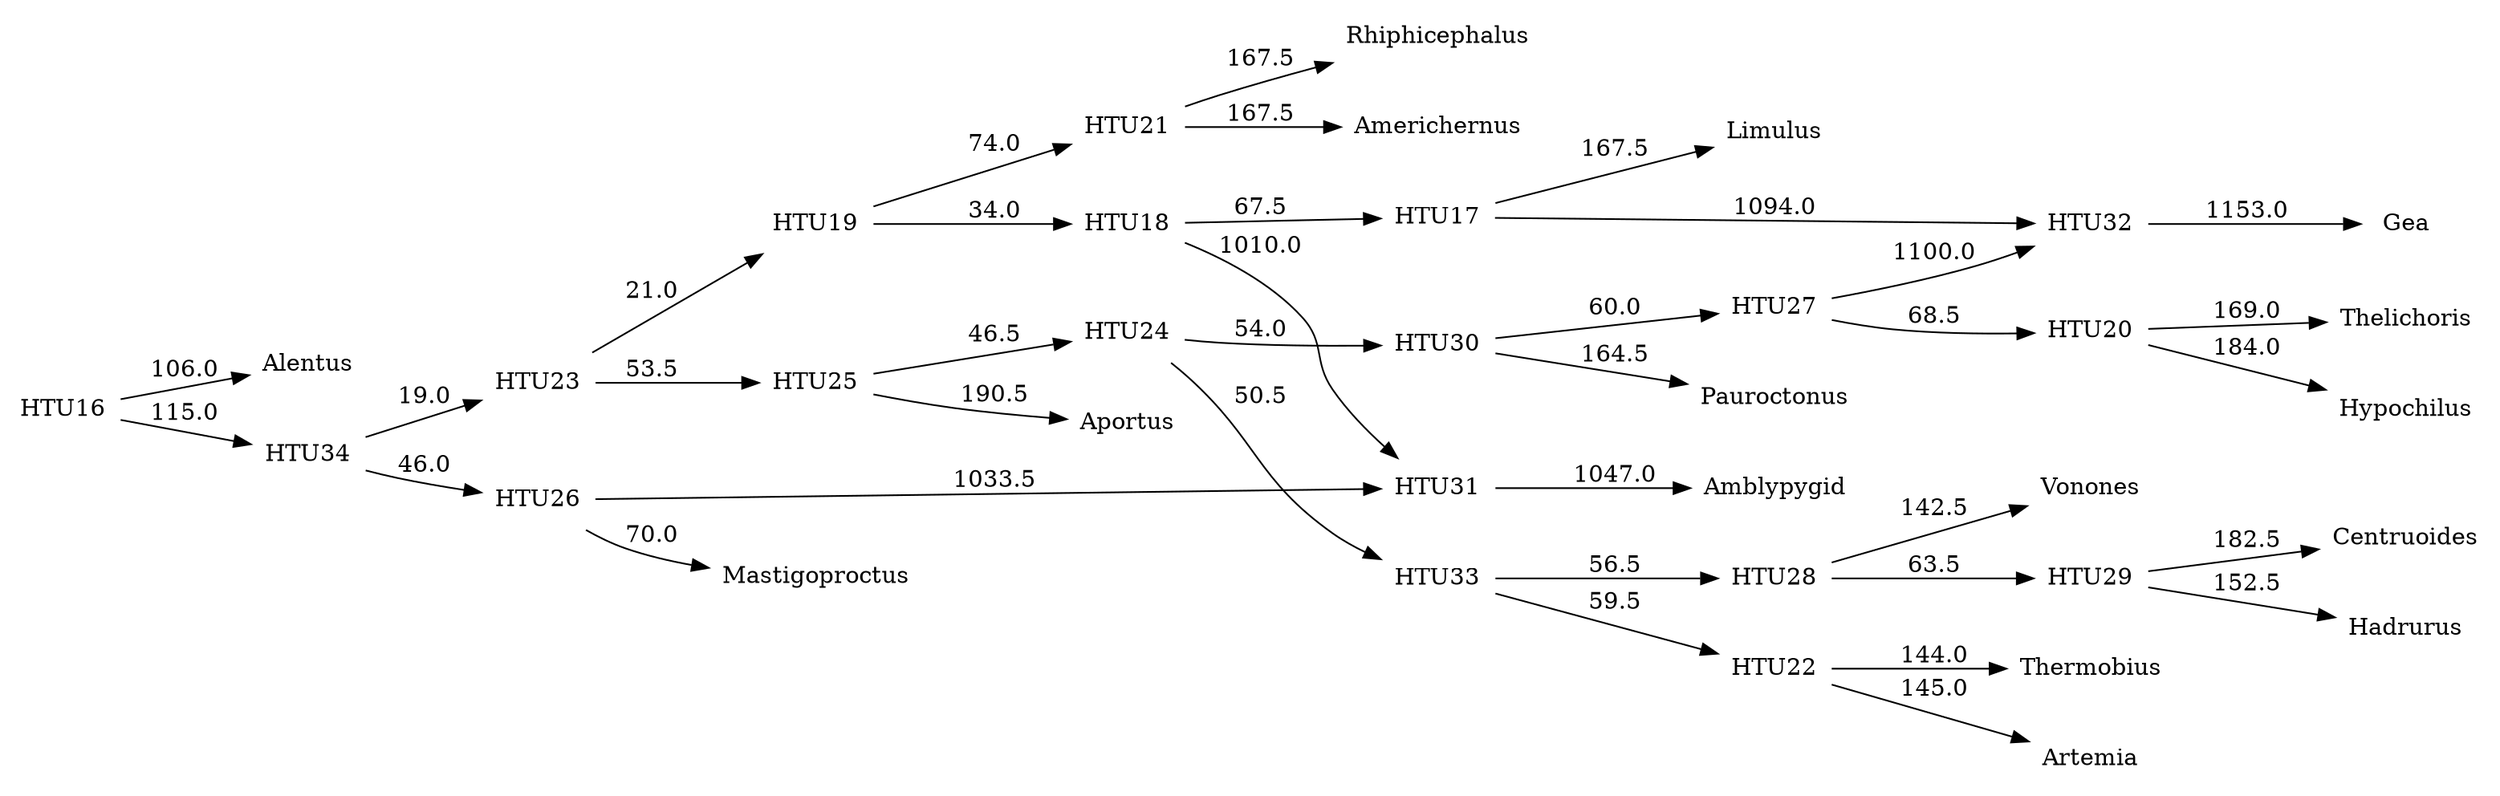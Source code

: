 digraph G {
	rankdir = LR;	node [ shape = none];

    0 [label=Alentus];
    1 [label=Amblypygid];
    2 [label=Americhernus];
    3 [label=Aportus];
    4 [label=Artemia];
    5 [label=Centruoides];
    6 [label=Gea];
    7 [label=Hadrurus];
    8 [label=Hypochilus];
    9 [label=Limulus];
    10 [label=Mastigoproctus];
    11 [label=Pauroctonus];
    12 [label=Rhiphicephalus];
    13 [label=Thelichoris];
    14 [label=Thermobius];
    15 [label=Vonones];
    16 [label=HTU16];
    17 [label=HTU17];
    18 [label=HTU18];
    19 [label=HTU19];
    20 [label=HTU20];
    21 [label=HTU21];
    22 [label=HTU22];
    23 [label=HTU23];
    24 [label=HTU24];
    25 [label=HTU25];
    26 [label=HTU26];
    27 [label=HTU27];
    28 [label=HTU28];
    29 [label=HTU29];
    30 [label=HTU30];
    31 [label=HTU31];
    32 [label=HTU32];
    33 [label=HTU33];
    34 [label=HTU34];
    16 -> 0 [label=106.0];
    16 -> 34 [label=115.0];
    17 -> 9 [label=167.5];
    17 -> 32 [label=1094.0];
    18 -> 17 [label=67.5];
    18 -> 31 [label=1010.0];
    19 -> 18 [label=34.0];
    19 -> 21 [label=74.0];
    20 -> 8 [label=184.0];
    20 -> 13 [label=169.0];
    21 -> 2 [label=167.5];
    21 -> 12 [label=167.5];
    22 -> 4 [label=145.0];
    22 -> 14 [label=144.0];
    23 -> 19 [label=21.0];
    23 -> 25 [label=53.5];
    24 -> 30 [label=54.0];
    24 -> 33 [label=50.5];
    25 -> 3 [label=190.5];
    25 -> 24 [label=46.5];
    26 -> 10 [label=70.0];
    26 -> 31 [label=1033.5];
    27 -> 20 [label=68.5];
    27 -> 32 [label=1100.0];
    28 -> 15 [label=142.5];
    28 -> 29 [label=63.5];
    29 -> 5 [label=182.5];
    29 -> 7 [label=152.5];
    30 -> 11 [label=164.5];
    30 -> 27 [label=60.0];
    31 -> 1 [label=1047.0];
    32 -> 6 [label=1153.0];
    33 -> 22 [label=59.5];
    33 -> 28 [label=56.5];
    34 -> 23 [label=19.0];
    34 -> 26 [label=46.0];
}
//3095.0
digraph G {
	rankdir = LR;	node [ shape = none];

    0 [label=Alentus];
    1 [label=Amblypygid];
    2 [label=Americhernus];
    3 [label=Aportus];
    4 [label=Artemia];
    5 [label=Centruoides];
    6 [label=Gea];
    7 [label=Hadrurus];
    8 [label=Hypochilus];
    9 [label=Limulus];
    10 [label=Mastigoproctus];
    11 [label=Pauroctonus];
    12 [label=Rhiphicephalus];
    13 [label=Thelichoris];
    14 [label=Thermobius];
    15 [label=Vonones];
    16 [label=HTU16];
    17 [label=HTU17];
    18 [label=HTU18];
    19 [label=HTU19];
    20 [label=HTU20];
    21 [label=HTU21];
    22 [label=HTU22];
    23 [label=HTU23];
    24 [label=HTU24];
    25 [label=HTU25];
    26 [label=HTU26];
    27 [label=HTU27];
    28 [label=HTU28];
    29 [label=HTU29];
    30 [label=HTU30];
    16 -> 0 [label=104.5];
    16 -> 30 [label=111.5];
    17 -> 6 [label=198.5];
    17 -> 9 [label=165.5];
    18 -> 1 [label=112.5];
    18 -> 17 [label=74.0];
    19 -> 18 [label=40.0];
    19 -> 21 [label=72.0];
    20 -> 8 [label=188.0];
    20 -> 13 [label=153.0];
    21 -> 2 [label=170.5];
    21 -> 12 [label=165.5];
    22 -> 4 [label=137.0];
    22 -> 14 [label=140.0];
    23 -> 19 [label=30.5];
    23 -> 25 [label=55.5];
    24 -> 28 [label=54.5];
    24 -> 29 [label=51.5];
    25 -> 3 [label=184.5];
    25 -> 24 [label=47.0];
    26 -> 15 [label=142.0];
    26 -> 27 [label=57.5];
    27 -> 5 [label=177.5];
    27 -> 7 [label=151.5];
    28 -> 11 [label=150.5];
    28 -> 20 [label=70.0];
    29 -> 22 [label=58.5];
    29 -> 26 [label=57.5];
    30 -> 10 [label=91.5];
    30 -> 23 [label=25.5];
}
//2850.0
digraph G {
	rankdir = LR;	node [ shape = none];

    0 [label=Alentus];
    1 [label=Amblypygid];
    2 [label=Americhernus];
    3 [label=Aportus];
    4 [label=Artemia];
    5 [label=Centruoides];
    6 [label=Gea];
    7 [label=Hadrurus];
    8 [label=Hypochilus];
    9 [label=Limulus];
    10 [label=Mastigoproctus];
    11 [label=Pauroctonus];
    12 [label=Rhiphicephalus];
    13 [label=Thelichoris];
    14 [label=Thermobius];
    15 [label=Vonones];
    16 [label=HTU16];
    17 [label=HTU17];
    18 [label=HTU18];
    19 [label=HTU19];
    20 [label=HTU20];
    21 [label=HTU21];
    22 [label=HTU22];
    23 [label=HTU23];
    24 [label=HTU24];
    25 [label=HTU25];
    26 [label=HTU26];
    27 [label=HTU27];
    28 [label=HTU28];
    29 [label=HTU29];
    30 [label=HTU30];
    16 -> 0 [label=96.5];
    16 -> 30 [label=101.5];
    17 -> 1 [label=135.0];
    17 -> 9 [label=167.0];
    18 -> 17 [label=40.0];
    18 -> 20 [label=68.5];
    19 -> 8 [label=186.5];
    19 -> 13 [label=165.5];
    20 -> 2 [label=172.5];
    20 -> 12 [label=165.5];
    21 -> 4 [label=139.5];
    21 -> 14 [label=140.5];
    22 -> 18 [label=27.5];
    22 -> 24 [label=54.5];
    23 -> 28 [label=56.0];
    23 -> 29 [label=50.0];
    24 -> 3 [label=179.0];
    24 -> 23 [label=53.5];
    25 -> 6 [label=149.5];
    25 -> 19 [label=68.0];
    26 -> 15 [label=141.0];
    26 -> 27 [label=62.0];
    27 -> 5 [label=181.5];
    27 -> 7 [label=153.5];
    28 -> 11 [label=162.5];
    28 -> 25 [label=63.0];
    29 -> 21 [label=54.5];
    29 -> 26 [label=54.5];
    30 -> 10 [label=106.0];
    30 -> 22 [label=18.5];
}
//2806.0
digraph G {
	rankdir = LR;	node [ shape = none];

    0 [label=Alentus];
    1 [label=Amblypygid];
    2 [label=Americhernus];
    3 [label=Aportus];
    4 [label=Artemia];
    5 [label=Centruoides];
    6 [label=Gea];
    7 [label=Hadrurus];
    8 [label=Hypochilus];
    9 [label=Limulus];
    10 [label=Mastigoproctus];
    11 [label=Pauroctonus];
    12 [label=Rhiphicephalus];
    13 [label=Thelichoris];
    14 [label=Thermobius];
    15 [label=Vonones];
    16 [label=HTU16];
    17 [label=HTU17];
    18 [label=HTU18];
    19 [label=HTU19];
    20 [label=HTU20];
    21 [label=HTU21];
    22 [label=HTU22];
    23 [label=HTU23];
    24 [label=HTU24];
    25 [label=HTU25];
    26 [label=HTU26];
    27 [label=HTU27];
    28 [label=HTU28];
    29 [label=HTU29];
    30 [label=HTU30];
    16 -> 0 [label=96.5];
    16 -> 30 [label=101.5];
    17 -> 1 [label=135.0];
    17 -> 9 [label=167.0];
    18 -> 17 [label=40.0];
    18 -> 20 [label=68.5];
    19 -> 8 [label=186.5];
    19 -> 13 [label=165.5];
    20 -> 2 [label=172.5];
    20 -> 12 [label=165.5];
    21 -> 4 [label=139.5];
    21 -> 14 [label=140.5];
    22 -> 18 [label=27.5];
    22 -> 24 [label=54.5];
    23 -> 28 [label=56.0];
    23 -> 29 [label=50.0];
    24 -> 3 [label=179.0];
    24 -> 23 [label=53.5];
    25 -> 6 [label=149.5];
    25 -> 19 [label=68.0];
    26 -> 15 [label=141.0];
    26 -> 27 [label=62.0];
    27 -> 5 [label=181.5];
    27 -> 7 [label=153.5];
    28 -> 11 [label=162.5];
    28 -> 25 [label=63.0];
    29 -> 21 [label=54.5];
    29 -> 26 [label=54.5];
    30 -> 10 [label=106.0];
    30 -> 22 [label=18.5];
}
//2806.0
digraph G {
	rankdir = LR;	node [ shape = none];

    0 [label=Alentus];
    1 [label=Amblypygid];
    2 [label=Americhernus];
    3 [label=Aportus];
    4 [label=Artemia];
    5 [label=Centruoides];
    6 [label=Gea];
    7 [label=Hadrurus];
    8 [label=Hypochilus];
    9 [label=Limulus];
    10 [label=Mastigoproctus];
    11 [label=Pauroctonus];
    12 [label=Rhiphicephalus];
    13 [label=Thelichoris];
    14 [label=Thermobius];
    15 [label=Vonones];
    16 [label=HTU16];
    17 [label=HTU17];
    18 [label=HTU18];
    19 [label=HTU19];
    20 [label=HTU20];
    21 [label=HTU21];
    22 [label=HTU22];
    23 [label=HTU23];
    24 [label=HTU24];
    25 [label=HTU25];
    26 [label=HTU26];
    27 [label=HTU27];
    28 [label=HTU28];
    29 [label=HTU29];
    30 [label=HTU30];
    16 -> 0 [label=92.0];
    16 -> 30 [label=102.0];
    17 -> 6 [label=186.5];
    17 -> 9 [label=161.5];
    18 -> 17 [label=59.5];
    18 -> 20 [label=59.0];
    19 -> 8 [label=191.5];
    19 -> 13 [label=156.5];
    20 -> 2 [label=164.5];
    20 -> 12 [label=172.5];
    21 -> 4 [label=137.5];
    21 -> 14 [label=141.5];
    22 -> 18 [label=41.5];
    22 -> 24 [label=43.0];
    23 -> 28 [label=50.5];
    23 -> 29 [label=49.0];
    24 -> 3 [label=186.0];
    24 -> 23 [label=42.0];
    25 -> 1 [label=75.0];
    25 -> 10 [label=68.0];
    26 -> 15 [label=146.0];
    26 -> 27 [label=58.5];
    27 -> 5 [label=183.5];
    27 -> 7 [label=156.5];
    28 -> 11 [label=154.5];
    28 -> 19 [label=71.5];
    29 -> 21 [label=57.0];
    29 -> 26 [label=54.5];
    30 -> 22 [label=32.5];
    30 -> 25 [label=68.5];
}
//2762.0
digraph G {
	rankdir = LR;	node [ shape = none];

    0 [label=Alentus];
    1 [label=Amblypygid];
    2 [label=Americhernus];
    3 [label=Aportus];
    4 [label=Artemia];
    5 [label=Centruoides];
    6 [label=Gea];
    7 [label=Hadrurus];
    8 [label=Hypochilus];
    9 [label=Limulus];
    10 [label=Mastigoproctus];
    11 [label=Pauroctonus];
    12 [label=Rhiphicephalus];
    13 [label=Thelichoris];
    14 [label=Thermobius];
    15 [label=Vonones];
    16 [label=HTU16];
    17 [label=HTU17];
    18 [label=HTU18];
    19 [label=HTU19];
    20 [label=HTU20];
    21 [label=HTU21];
    22 [label=HTU22];
    23 [label=HTU23];
    24 [label=HTU24];
    25 [label=HTU25];
    26 [label=HTU26];
    27 [label=HTU27];
    28 [label=HTU28];
    29 [label=HTU29];
    30 [label=HTU30];
    16 -> 0 [label=92.0];
    16 -> 30 [label=102.0];
    17 -> 6 [label=186.5];
    17 -> 9 [label=161.5];
    18 -> 17 [label=59.5];
    18 -> 20 [label=59.0];
    19 -> 8 [label=191.5];
    19 -> 13 [label=156.5];
    20 -> 2 [label=164.5];
    20 -> 12 [label=172.5];
    21 -> 4 [label=137.5];
    21 -> 14 [label=141.5];
    22 -> 18 [label=41.5];
    22 -> 24 [label=43.0];
    23 -> 28 [label=50.5];
    23 -> 29 [label=49.0];
    24 -> 3 [label=186.0];
    24 -> 23 [label=42.0];
    25 -> 1 [label=75.0];
    25 -> 10 [label=68.0];
    26 -> 15 [label=146.0];
    26 -> 27 [label=58.5];
    27 -> 5 [label=183.5];
    27 -> 7 [label=156.5];
    28 -> 11 [label=154.5];
    28 -> 19 [label=71.5];
    29 -> 21 [label=57.0];
    29 -> 26 [label=54.5];
    30 -> 22 [label=32.5];
    30 -> 25 [label=68.5];
}
//2762.0
digraph G {
	rankdir = LR;	node [ shape = none];

    0 [label=Alentus];
    1 [label=Amblypygid];
    2 [label=Americhernus];
    3 [label=Aportus];
    4 [label=Artemia];
    5 [label=Centruoides];
    6 [label=Gea];
    7 [label=Hadrurus];
    8 [label=Hypochilus];
    9 [label=Limulus];
    10 [label=Mastigoproctus];
    11 [label=Pauroctonus];
    12 [label=Rhiphicephalus];
    13 [label=Thelichoris];
    14 [label=Thermobius];
    15 [label=Vonones];
    16 [label=HTU16];
    17 [label=HTU17];
    18 [label=HTU18];
    19 [label=HTU19];
    20 [label=HTU20];
    21 [label=HTU21];
    22 [label=HTU22];
    23 [label=HTU23];
    24 [label=HTU24];
    25 [label=HTU25];
    26 [label=HTU26];
    27 [label=HTU27];
    28 [label=HTU28];
    29 [label=HTU29];
    30 [label=HTU30];
    16 -> 0 [label=92.0];
    16 -> 30 [label=102.0];
    17 -> 6 [label=186.5];
    17 -> 9 [label=161.5];
    18 -> 17 [label=59.5];
    18 -> 20 [label=59.0];
    19 -> 8 [label=191.5];
    19 -> 13 [label=156.5];
    20 -> 2 [label=164.5];
    20 -> 12 [label=172.5];
    21 -> 4 [label=137.5];
    21 -> 14 [label=141.5];
    22 -> 18 [label=41.5];
    22 -> 24 [label=43.0];
    23 -> 28 [label=50.5];
    23 -> 29 [label=49.0];
    24 -> 3 [label=186.0];
    24 -> 23 [label=42.0];
    25 -> 1 [label=75.0];
    25 -> 10 [label=68.0];
    26 -> 15 [label=146.0];
    26 -> 27 [label=58.5];
    27 -> 5 [label=183.5];
    27 -> 7 [label=156.5];
    28 -> 11 [label=154.5];
    28 -> 19 [label=71.5];
    29 -> 21 [label=57.0];
    29 -> 26 [label=54.5];
    30 -> 22 [label=32.5];
    30 -> 25 [label=68.5];
}
//2762.0
digraph G {
	rankdir = LR;	node [ shape = none];

    0 [label=Alentus];
    1 [label=Amblypygid];
    2 [label=Americhernus];
    3 [label=Aportus];
    4 [label=Artemia];
    5 [label=Centruoides];
    6 [label=Gea];
    7 [label=Hadrurus];
    8 [label=Hypochilus];
    9 [label=Limulus];
    10 [label=Mastigoproctus];
    11 [label=Pauroctonus];
    12 [label=Rhiphicephalus];
    13 [label=Thelichoris];
    14 [label=Thermobius];
    15 [label=Vonones];
    16 [label=HTU16];
    17 [label=HTU17];
    18 [label=HTU18];
    19 [label=HTU19];
    20 [label=HTU20];
    21 [label=HTU21];
    22 [label=HTU22];
    23 [label=HTU23];
    24 [label=HTU24];
    25 [label=HTU25];
    26 [label=HTU26];
    27 [label=HTU27];
    28 [label=HTU28];
    29 [label=HTU29];
    30 [label=HTU30];
    16 -> 0 [label=92.0];
    16 -> 30 [label=102.0];
    17 -> 6 [label=186.5];
    17 -> 9 [label=161.5];
    18 -> 17 [label=59.5];
    18 -> 20 [label=59.0];
    19 -> 8 [label=191.5];
    19 -> 13 [label=156.5];
    20 -> 2 [label=164.5];
    20 -> 12 [label=172.5];
    21 -> 4 [label=137.5];
    21 -> 14 [label=141.5];
    22 -> 18 [label=41.5];
    22 -> 24 [label=43.0];
    23 -> 28 [label=50.5];
    23 -> 29 [label=49.0];
    24 -> 3 [label=186.0];
    24 -> 23 [label=42.0];
    25 -> 1 [label=75.0];
    25 -> 10 [label=68.0];
    26 -> 15 [label=146.0];
    26 -> 27 [label=58.5];
    27 -> 5 [label=183.5];
    27 -> 7 [label=156.5];
    28 -> 11 [label=154.5];
    28 -> 19 [label=71.5];
    29 -> 21 [label=57.0];
    29 -> 26 [label=54.5];
    30 -> 22 [label=32.5];
    30 -> 25 [label=68.5];
}
//2762.0
digraph G {
	rankdir = LR;	node [ shape = none];

    0 [label=Alentus];
    1 [label=Amblypygid];
    2 [label=Americhernus];
    3 [label=Aportus];
    4 [label=Artemia];
    5 [label=Centruoides];
    6 [label=Gea];
    7 [label=Hadrurus];
    8 [label=Hypochilus];
    9 [label=Limulus];
    10 [label=Mastigoproctus];
    11 [label=Pauroctonus];
    12 [label=Rhiphicephalus];
    13 [label=Thelichoris];
    14 [label=Thermobius];
    15 [label=Vonones];
    16 [label=HTU16];
    17 [label=HTU17];
    18 [label=HTU18];
    19 [label=HTU19];
    20 [label=HTU20];
    21 [label=HTU21];
    22 [label=HTU22];
    23 [label=HTU23];
    24 [label=HTU24];
    25 [label=HTU25];
    26 [label=HTU26];
    27 [label=HTU27];
    28 [label=HTU28];
    29 [label=HTU29];
    30 [label=HTU30];
    16 -> 0 [label=70.5];
    16 -> 30 [label=85.5];
    17 -> 9 [label=120.0];
    17 -> 19 [label=75.0];
    18 -> 8 [label=187.0];
    18 -> 13 [label=163.0];
    19 -> 2 [label=197.0];
    19 -> 12 [label=175.0];
    20 -> 4 [label=140.0];
    20 -> 14 [label=142.0];
    21 -> 17 [label=46.5];
    21 -> 23 [label=35.0];
    22 -> 28 [label=65.5];
    22 -> 29 [label=53.5];
    23 -> 3 [label=155.0];
    23 -> 22 [label=69.5];
    24 -> 1 [label=78.0];
    24 -> 10 [label=74.0];
    25 -> 6 [label=152.0];
    25 -> 18 [label=67.5];
    26 -> 15 [label=139.0];
    26 -> 27 [label=65.5];
    27 -> 5 [label=181.0];
    27 -> 7 [label=157.0];
    28 -> 11 [label=163.0];
    28 -> 25 [label=65.5];
    29 -> 20 [label=58.5];
    29 -> 26 [label=53.5];
    30 -> 21 [label=11.0];
    30 -> 24 [label=88.5];
}
//2681.0
digraph G {
	rankdir = LR;	node [ shape = none];

    0 [label=Alentus];
    1 [label=Amblypygid];
    2 [label=Americhernus];
    3 [label=Aportus];
    4 [label=Artemia];
    5 [label=Centruoides];
    6 [label=Gea];
    7 [label=Hadrurus];
    8 [label=Hypochilus];
    9 [label=Limulus];
    10 [label=Mastigoproctus];
    11 [label=Pauroctonus];
    12 [label=Rhiphicephalus];
    13 [label=Thelichoris];
    14 [label=Thermobius];
    15 [label=Vonones];
    16 [label=HTU16];
    17 [label=HTU17];
    18 [label=HTU18];
    19 [label=HTU19];
    20 [label=HTU20];
    21 [label=HTU21];
    22 [label=HTU22];
    23 [label=HTU23];
    24 [label=HTU24];
    25 [label=HTU25];
    26 [label=HTU26];
    27 [label=HTU27];
    28 [label=HTU28];
    29 [label=HTU29];
    30 [label=HTU30];
    16 -> 0 [label=70.5];
    16 -> 30 [label=85.5];
    17 -> 9 [label=120.0];
    17 -> 19 [label=75.0];
    18 -> 8 [label=187.0];
    18 -> 13 [label=163.0];
    19 -> 2 [label=197.0];
    19 -> 12 [label=175.0];
    20 -> 4 [label=140.0];
    20 -> 14 [label=142.0];
    21 -> 17 [label=46.5];
    21 -> 23 [label=35.0];
    22 -> 28 [label=65.5];
    22 -> 29 [label=53.5];
    23 -> 3 [label=155.0];
    23 -> 22 [label=69.5];
    24 -> 1 [label=78.0];
    24 -> 10 [label=74.0];
    25 -> 6 [label=152.0];
    25 -> 18 [label=67.5];
    26 -> 15 [label=139.0];
    26 -> 27 [label=65.5];
    27 -> 5 [label=181.0];
    27 -> 7 [label=157.0];
    28 -> 11 [label=163.0];
    28 -> 25 [label=65.5];
    29 -> 20 [label=58.5];
    29 -> 26 [label=53.5];
    30 -> 21 [label=11.0];
    30 -> 24 [label=88.5];
}
//2681.0
digraph G {
	rankdir = LR;	node [ shape = none];

    0 [label=Alentus];
    1 [label=Amblypygid];
    2 [label=Americhernus];
    3 [label=Aportus];
    4 [label=Artemia];
    5 [label=Centruoides];
    6 [label=Gea];
    7 [label=Hadrurus];
    8 [label=Hypochilus];
    9 [label=Limulus];
    10 [label=Mastigoproctus];
    11 [label=Pauroctonus];
    12 [label=Rhiphicephalus];
    13 [label=Thelichoris];
    14 [label=Thermobius];
    15 [label=Vonones];
    16 [label=HTU16];
    17 [label=HTU17];
    18 [label=HTU18];
    19 [label=HTU19];
    20 [label=HTU20];
    21 [label=HTU21];
    22 [label=HTU22];
    23 [label=HTU23];
    24 [label=HTU24];
    25 [label=HTU25];
    26 [label=HTU26];
    27 [label=HTU27];
    28 [label=HTU28];
    29 [label=HTU29];
    30 [label=HTU30];
    16 -> 0 [label=70.5];
    16 -> 30 [label=85.5];
    17 -> 9 [label=120.0];
    17 -> 19 [label=75.0];
    18 -> 8 [label=187.0];
    18 -> 13 [label=163.0];
    19 -> 2 [label=197.0];
    19 -> 12 [label=175.0];
    20 -> 4 [label=140.0];
    20 -> 14 [label=142.0];
    21 -> 17 [label=46.5];
    21 -> 23 [label=35.0];
    22 -> 28 [label=65.5];
    22 -> 29 [label=53.5];
    23 -> 3 [label=155.0];
    23 -> 22 [label=69.5];
    24 -> 1 [label=78.0];
    24 -> 10 [label=74.0];
    25 -> 6 [label=152.0];
    25 -> 18 [label=67.5];
    26 -> 15 [label=139.0];
    26 -> 27 [label=65.5];
    27 -> 5 [label=181.0];
    27 -> 7 [label=157.0];
    28 -> 11 [label=163.0];
    28 -> 25 [label=65.5];
    29 -> 20 [label=58.5];
    29 -> 26 [label=53.5];
    30 -> 21 [label=11.0];
    30 -> 24 [label=88.5];
}
//2681.0
